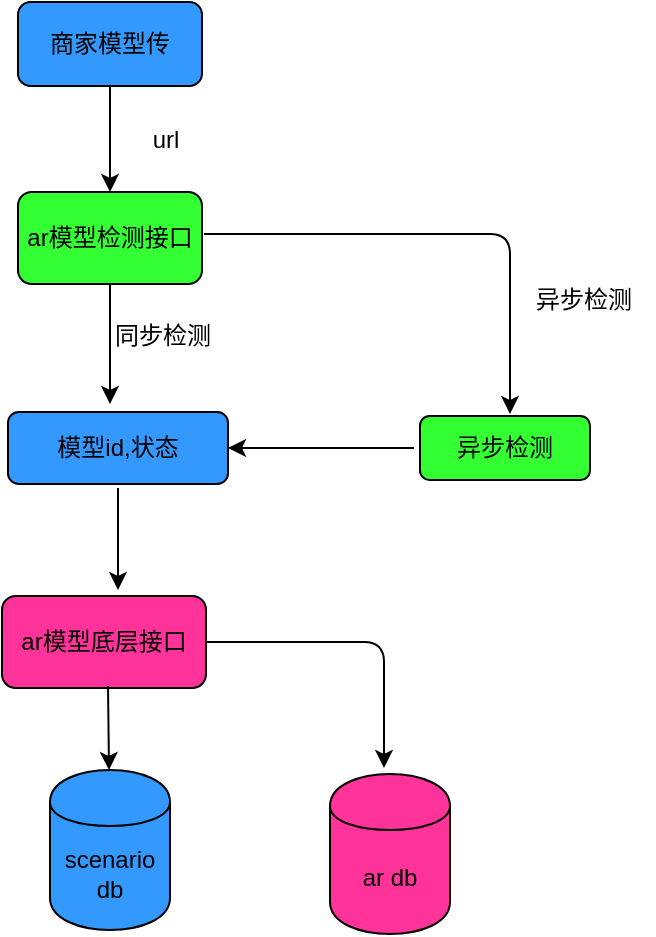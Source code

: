 <mxfile version="12.9.3" type="github">
  <diagram id="scXPrxqoIsWwwlJUjfvL" name="第 1 页">
    <mxGraphModel dx="1055" dy="542" grid="0" gridSize="10" guides="1" tooltips="1" connect="1" arrows="1" fold="1" page="1" pageScale="1" pageWidth="827" pageHeight="1169" math="0" shadow="0">
      <root>
        <mxCell id="0" />
        <mxCell id="1" parent="0" />
        <mxCell id="nbqp1nlHZfdNAFLCDjWf-1" value="商家模型传" style="rounded=1;whiteSpace=wrap;html=1;fillColor=#3399FF;" parent="1" vertex="1">
          <mxGeometry x="286" y="140" width="92" height="42" as="geometry" />
        </mxCell>
        <mxCell id="nbqp1nlHZfdNAFLCDjWf-2" value="ar模型检测接口" style="rounded=1;whiteSpace=wrap;html=1;fillColor=#33FF33;" parent="1" vertex="1">
          <mxGeometry x="286" y="235" width="92" height="46" as="geometry" />
        </mxCell>
        <mxCell id="nbqp1nlHZfdNAFLCDjWf-3" value="模型id,状态" style="rounded=1;whiteSpace=wrap;html=1;fillColor=#3399FF;" parent="1" vertex="1">
          <mxGeometry x="281" y="345" width="110" height="36" as="geometry" />
        </mxCell>
        <mxCell id="nbqp1nlHZfdNAFLCDjWf-6" value="异步检测" style="rounded=1;whiteSpace=wrap;html=1;fillColor=#33FF33;" parent="1" vertex="1">
          <mxGeometry x="487" y="347" width="85" height="32" as="geometry" />
        </mxCell>
        <mxCell id="nbqp1nlHZfdNAFLCDjWf-7" value="" style="endArrow=classic;html=1;exitX=0.5;exitY=1;exitDx=0;exitDy=0;entryX=0.5;entryY=0;entryDx=0;entryDy=0;" parent="1" source="nbqp1nlHZfdNAFLCDjWf-1" target="nbqp1nlHZfdNAFLCDjWf-2" edge="1">
          <mxGeometry width="50" height="50" relative="1" as="geometry">
            <mxPoint x="387" y="341" as="sourcePoint" />
            <mxPoint x="437" y="291" as="targetPoint" />
          </mxGeometry>
        </mxCell>
        <mxCell id="nbqp1nlHZfdNAFLCDjWf-8" value="url" style="text;html=1;strokeColor=none;fillColor=none;align=center;verticalAlign=middle;whiteSpace=wrap;rounded=0;" parent="1" vertex="1">
          <mxGeometry x="340" y="199" width="40" height="20" as="geometry" />
        </mxCell>
        <mxCell id="nbqp1nlHZfdNAFLCDjWf-9" value="" style="endArrow=classic;html=1;exitX=0.5;exitY=1;exitDx=0;exitDy=0;" parent="1" source="nbqp1nlHZfdNAFLCDjWf-2" edge="1">
          <mxGeometry width="50" height="50" relative="1" as="geometry">
            <mxPoint x="387" y="341" as="sourcePoint" />
            <mxPoint x="332" y="341" as="targetPoint" />
          </mxGeometry>
        </mxCell>
        <mxCell id="nbqp1nlHZfdNAFLCDjWf-10" value="同步检测" style="text;html=1;strokeColor=none;fillColor=none;align=center;verticalAlign=middle;whiteSpace=wrap;rounded=0;" parent="1" vertex="1">
          <mxGeometry x="333" y="297" width="51" height="20" as="geometry" />
        </mxCell>
        <mxCell id="nbqp1nlHZfdNAFLCDjWf-11" value="" style="endArrow=classic;html=1;" parent="1" edge="1">
          <mxGeometry width="50" height="50" relative="1" as="geometry">
            <mxPoint x="379" y="256" as="sourcePoint" />
            <mxPoint x="532" y="346" as="targetPoint" />
            <Array as="points">
              <mxPoint x="532" y="256" />
            </Array>
          </mxGeometry>
        </mxCell>
        <mxCell id="nbqp1nlHZfdNAFLCDjWf-12" value="" style="endArrow=classic;html=1;entryX=1;entryY=0.5;entryDx=0;entryDy=0;" parent="1" target="nbqp1nlHZfdNAFLCDjWf-3" edge="1">
          <mxGeometry width="50" height="50" relative="1" as="geometry">
            <mxPoint x="484" y="363" as="sourcePoint" />
            <mxPoint x="437" y="291" as="targetPoint" />
          </mxGeometry>
        </mxCell>
        <mxCell id="nbqp1nlHZfdNAFLCDjWf-15" value="scenario db" style="shape=cylinder;whiteSpace=wrap;html=1;boundedLbl=1;backgroundOutline=1;fillColor=#3399FF;" parent="1" vertex="1">
          <mxGeometry x="302" y="524" width="60" height="80" as="geometry" />
        </mxCell>
        <mxCell id="nbqp1nlHZfdNAFLCDjWf-16" value="" style="endArrow=classic;html=1;" parent="1" edge="1">
          <mxGeometry width="50" height="50" relative="1" as="geometry">
            <mxPoint x="336" y="383" as="sourcePoint" />
            <mxPoint x="336" y="434" as="targetPoint" />
          </mxGeometry>
        </mxCell>
        <mxCell id="nbqp1nlHZfdNAFLCDjWf-17" value="异步检测" style="text;html=1;strokeColor=none;fillColor=none;align=center;verticalAlign=middle;whiteSpace=wrap;rounded=0;" parent="1" vertex="1">
          <mxGeometry x="534" y="279" width="70" height="19" as="geometry" />
        </mxCell>
        <mxCell id="nbqp1nlHZfdNAFLCDjWf-18" value="ar模型底层接口" style="rounded=1;whiteSpace=wrap;html=1;fillColor=#FF3399;" parent="1" vertex="1">
          <mxGeometry x="278" y="437" width="102" height="46" as="geometry" />
        </mxCell>
        <mxCell id="nbqp1nlHZfdNAFLCDjWf-19" value="" style="endArrow=classic;html=1;" parent="1" target="nbqp1nlHZfdNAFLCDjWf-15" edge="1">
          <mxGeometry width="50" height="50" relative="1" as="geometry">
            <mxPoint x="331" y="482" as="sourcePoint" />
            <mxPoint x="437" y="302" as="targetPoint" />
          </mxGeometry>
        </mxCell>
        <mxCell id="nbqp1nlHZfdNAFLCDjWf-21" value="ar db" style="shape=cylinder;whiteSpace=wrap;html=1;boundedLbl=1;backgroundOutline=1;fillColor=#FF3399;" parent="1" vertex="1">
          <mxGeometry x="442" y="526" width="60" height="80" as="geometry" />
        </mxCell>
        <mxCell id="nbqp1nlHZfdNAFLCDjWf-22" value="" style="endArrow=classic;html=1;exitX=1;exitY=0.5;exitDx=0;exitDy=0;" parent="1" source="nbqp1nlHZfdNAFLCDjWf-18" edge="1">
          <mxGeometry width="50" height="50" relative="1" as="geometry">
            <mxPoint x="387" y="394" as="sourcePoint" />
            <mxPoint x="469" y="523" as="targetPoint" />
            <Array as="points">
              <mxPoint x="469" y="460" />
            </Array>
          </mxGeometry>
        </mxCell>
      </root>
    </mxGraphModel>
  </diagram>
</mxfile>
